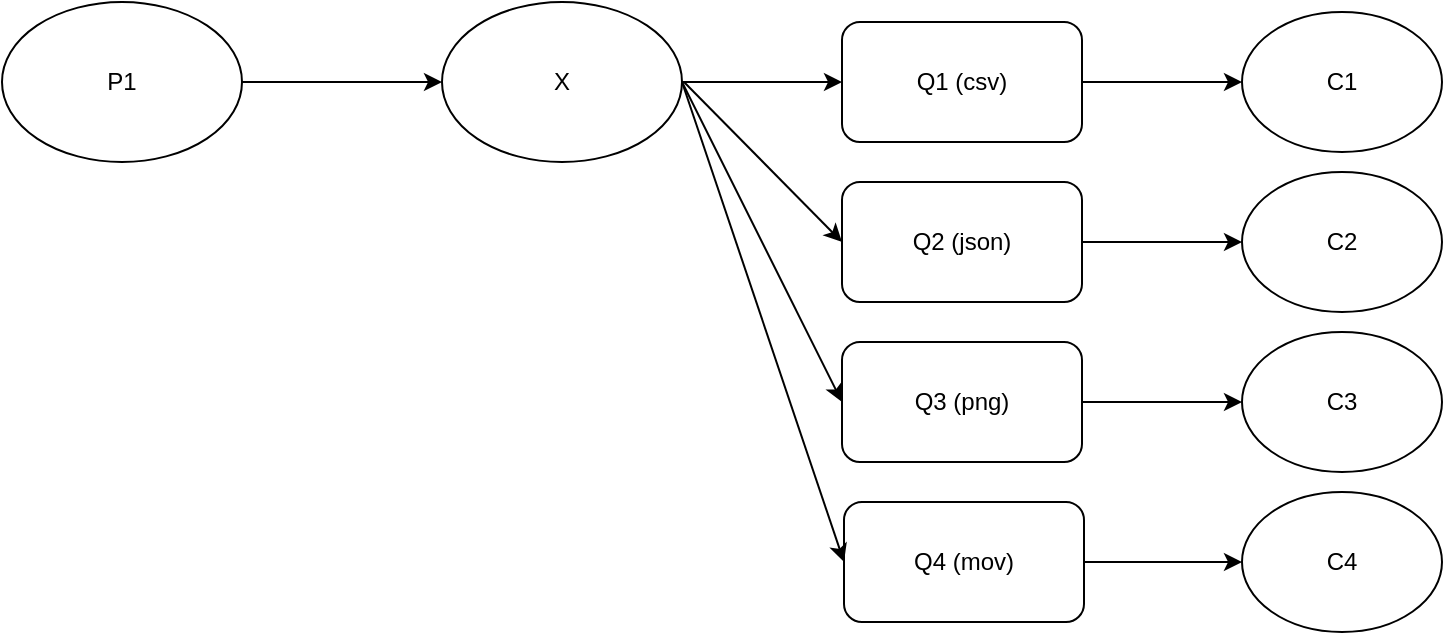 <mxfile version="14.4.8" type="device" pages="2"><diagram id="IP-ITNwaKgM_fb76D5fd" name="Page-1"><mxGraphModel dx="1512" dy="1064" grid="1" gridSize="10" guides="1" tooltips="1" connect="1" arrows="1" fold="1" page="1" pageScale="1" pageWidth="827" pageHeight="1169" math="0" shadow="0"><root><mxCell id="0"/><mxCell id="1" parent="0"/><mxCell id="BsGwI57aUY6W-s8sKkO5-1" value="P1" style="ellipse;whiteSpace=wrap;html=1;" vertex="1" parent="1"><mxGeometry x="20" y="40" width="120" height="80" as="geometry"/></mxCell><mxCell id="BsGwI57aUY6W-s8sKkO5-3" value="X" style="ellipse;whiteSpace=wrap;html=1;" vertex="1" parent="1"><mxGeometry x="240" y="40" width="120" height="80" as="geometry"/></mxCell><mxCell id="BsGwI57aUY6W-s8sKkO5-4" value="" style="endArrow=classic;html=1;exitX=1;exitY=0.5;exitDx=0;exitDy=0;entryX=0;entryY=0.5;entryDx=0;entryDy=0;" edge="1" parent="1" source="BsGwI57aUY6W-s8sKkO5-1" target="BsGwI57aUY6W-s8sKkO5-3"><mxGeometry width="50" height="50" relative="1" as="geometry"><mxPoint x="250" y="380" as="sourcePoint"/><mxPoint x="300" y="330" as="targetPoint"/></mxGeometry></mxCell><mxCell id="BsGwI57aUY6W-s8sKkO5-5" value="Q1 (csv)" style="rounded=1;whiteSpace=wrap;html=1;" vertex="1" parent="1"><mxGeometry x="440" y="50" width="120" height="60" as="geometry"/></mxCell><mxCell id="BsGwI57aUY6W-s8sKkO5-6" value="" style="endArrow=classic;html=1;exitX=1;exitY=0.5;exitDx=0;exitDy=0;" edge="1" parent="1" source="BsGwI57aUY6W-s8sKkO5-3" target="BsGwI57aUY6W-s8sKkO5-5"><mxGeometry width="50" height="50" relative="1" as="geometry"><mxPoint x="250" y="380" as="sourcePoint"/><mxPoint x="300" y="330" as="targetPoint"/></mxGeometry></mxCell><mxCell id="BsGwI57aUY6W-s8sKkO5-7" value="Q2 (json)" style="rounded=1;whiteSpace=wrap;html=1;" vertex="1" parent="1"><mxGeometry x="440" y="130" width="120" height="60" as="geometry"/></mxCell><mxCell id="BsGwI57aUY6W-s8sKkO5-8" value="Q4 (mov)" style="rounded=1;whiteSpace=wrap;html=1;" vertex="1" parent="1"><mxGeometry x="441" y="290" width="120" height="60" as="geometry"/></mxCell><mxCell id="BsGwI57aUY6W-s8sKkO5-9" value="Q3 (png)" style="rounded=1;whiteSpace=wrap;html=1;" vertex="1" parent="1"><mxGeometry x="440" y="210" width="120" height="60" as="geometry"/></mxCell><mxCell id="BsGwI57aUY6W-s8sKkO5-10" value="" style="endArrow=classic;html=1;entryX=0;entryY=0.5;entryDx=0;entryDy=0;" edge="1" parent="1" target="BsGwI57aUY6W-s8sKkO5-7"><mxGeometry width="50" height="50" relative="1" as="geometry"><mxPoint x="361" y="80" as="sourcePoint"/><mxPoint x="300" y="330" as="targetPoint"/></mxGeometry></mxCell><mxCell id="BsGwI57aUY6W-s8sKkO5-11" value="" style="endArrow=classic;html=1;entryX=0;entryY=0.5;entryDx=0;entryDy=0;" edge="1" parent="1" target="BsGwI57aUY6W-s8sKkO5-9"><mxGeometry width="50" height="50" relative="1" as="geometry"><mxPoint x="360" y="80" as="sourcePoint"/><mxPoint x="300" y="330" as="targetPoint"/></mxGeometry></mxCell><mxCell id="BsGwI57aUY6W-s8sKkO5-12" value="" style="endArrow=classic;html=1;entryX=0;entryY=0.5;entryDx=0;entryDy=0;exitX=1;exitY=0.5;exitDx=0;exitDy=0;" edge="1" parent="1" source="BsGwI57aUY6W-s8sKkO5-3" target="BsGwI57aUY6W-s8sKkO5-8"><mxGeometry width="50" height="50" relative="1" as="geometry"><mxPoint x="250" y="380" as="sourcePoint"/><mxPoint x="300" y="330" as="targetPoint"/></mxGeometry></mxCell><mxCell id="BsGwI57aUY6W-s8sKkO5-13" value="C4" style="ellipse;whiteSpace=wrap;html=1;" vertex="1" parent="1"><mxGeometry x="640" y="285" width="100" height="70" as="geometry"/></mxCell><mxCell id="BsGwI57aUY6W-s8sKkO5-14" value="C3" style="ellipse;whiteSpace=wrap;html=1;" vertex="1" parent="1"><mxGeometry x="640" y="205" width="100" height="70" as="geometry"/></mxCell><mxCell id="BsGwI57aUY6W-s8sKkO5-15" value="C2" style="ellipse;whiteSpace=wrap;html=1;" vertex="1" parent="1"><mxGeometry x="640" y="125" width="100" height="70" as="geometry"/></mxCell><mxCell id="BsGwI57aUY6W-s8sKkO5-16" value="C1" style="ellipse;whiteSpace=wrap;html=1;" vertex="1" parent="1"><mxGeometry x="640" y="45" width="100" height="70" as="geometry"/></mxCell><mxCell id="BsGwI57aUY6W-s8sKkO5-17" value="" style="endArrow=classic;html=1;exitX=1;exitY=0.5;exitDx=0;exitDy=0;entryX=0;entryY=0.5;entryDx=0;entryDy=0;" edge="1" parent="1" source="BsGwI57aUY6W-s8sKkO5-7" target="BsGwI57aUY6W-s8sKkO5-15"><mxGeometry width="50" height="50" relative="1" as="geometry"><mxPoint x="250" y="380" as="sourcePoint"/><mxPoint x="300" y="330" as="targetPoint"/></mxGeometry></mxCell><mxCell id="BsGwI57aUY6W-s8sKkO5-18" value="" style="endArrow=classic;html=1;entryX=0;entryY=0.5;entryDx=0;entryDy=0;exitX=1;exitY=0.5;exitDx=0;exitDy=0;" edge="1" parent="1" source="BsGwI57aUY6W-s8sKkO5-5" target="BsGwI57aUY6W-s8sKkO5-16"><mxGeometry width="50" height="50" relative="1" as="geometry"><mxPoint x="250" y="380" as="sourcePoint"/><mxPoint x="300" y="330" as="targetPoint"/></mxGeometry></mxCell><mxCell id="BsGwI57aUY6W-s8sKkO5-19" value="" style="endArrow=classic;html=1;entryX=0;entryY=0.5;entryDx=0;entryDy=0;exitX=1;exitY=0.5;exitDx=0;exitDy=0;" edge="1" parent="1" source="BsGwI57aUY6W-s8sKkO5-9" target="BsGwI57aUY6W-s8sKkO5-14"><mxGeometry width="50" height="50" relative="1" as="geometry"><mxPoint x="250" y="380" as="sourcePoint"/><mxPoint x="300" y="330" as="targetPoint"/></mxGeometry></mxCell><mxCell id="BsGwI57aUY6W-s8sKkO5-20" value="" style="endArrow=classic;html=1;entryX=0;entryY=0.5;entryDx=0;entryDy=0;exitX=1;exitY=0.5;exitDx=0;exitDy=0;" edge="1" parent="1" source="BsGwI57aUY6W-s8sKkO5-8" target="BsGwI57aUY6W-s8sKkO5-13"><mxGeometry width="50" height="50" relative="1" as="geometry"><mxPoint x="250" y="380" as="sourcePoint"/><mxPoint x="300" y="330" as="targetPoint"/></mxGeometry></mxCell></root></mxGraphModel></diagram><diagram name="Page-2" id="bel1ZlRNqhqKveFIu7aB"><mxGraphModel dx="1512" dy="1064" grid="1" gridSize="10" guides="1" tooltips="1" connect="1" arrows="1" fold="1" page="1" pageScale="1" pageWidth="827" pageHeight="1169" math="0" shadow="0"><root><mxCell id="pJg_CCQnOWzsfw3nGP0D-0"/><mxCell id="pJg_CCQnOWzsfw3nGP0D-1" parent="pJg_CCQnOWzsfw3nGP0D-0"/><mxCell id="pJg_CCQnOWzsfw3nGP0D-2" value="P1" style="ellipse;whiteSpace=wrap;html=1;" vertex="1" parent="pJg_CCQnOWzsfw3nGP0D-1"><mxGeometry x="20" y="40" width="120" height="80" as="geometry"/></mxCell><mxCell id="pJg_CCQnOWzsfw3nGP0D-3" value="X" style="ellipse;whiteSpace=wrap;html=1;" vertex="1" parent="pJg_CCQnOWzsfw3nGP0D-1"><mxGeometry x="240" y="40" width="120" height="80" as="geometry"/></mxCell><mxCell id="pJg_CCQnOWzsfw3nGP0D-4" value="" style="endArrow=classic;html=1;exitX=1;exitY=0.5;exitDx=0;exitDy=0;entryX=0;entryY=0.5;entryDx=0;entryDy=0;" edge="1" parent="pJg_CCQnOWzsfw3nGP0D-1" source="pJg_CCQnOWzsfw3nGP0D-2" target="pJg_CCQnOWzsfw3nGP0D-3"><mxGeometry width="50" height="50" relative="1" as="geometry"><mxPoint x="250" y="380" as="sourcePoint"/><mxPoint x="300" y="330" as="targetPoint"/></mxGeometry></mxCell><mxCell id="pJg_CCQnOWzsfw3nGP0D-5" value="Q1 (text.csv)" style="rounded=1;whiteSpace=wrap;html=1;" vertex="1" parent="pJg_CCQnOWzsfw3nGP0D-1"><mxGeometry x="440" y="50" width="120" height="60" as="geometry"/></mxCell><mxCell id="pJg_CCQnOWzsfw3nGP0D-6" value="" style="endArrow=classic;html=1;exitX=1;exitY=0.5;exitDx=0;exitDy=0;" edge="1" parent="pJg_CCQnOWzsfw3nGP0D-1" source="pJg_CCQnOWzsfw3nGP0D-3" target="pJg_CCQnOWzsfw3nGP0D-5"><mxGeometry width="50" height="50" relative="1" as="geometry"><mxPoint x="250" y="380" as="sourcePoint"/><mxPoint x="300" y="330" as="targetPoint"/></mxGeometry></mxCell><mxCell id="pJg_CCQnOWzsfw3nGP0D-7" value="Q2 (*.json)" style="rounded=1;whiteSpace=wrap;html=1;" vertex="1" parent="pJg_CCQnOWzsfw3nGP0D-1"><mxGeometry x="440" y="130" width="120" height="60" as="geometry"/></mxCell><mxCell id="pJg_CCQnOWzsfw3nGP0D-8" value="Q4 (media.mov)" style="rounded=1;whiteSpace=wrap;html=1;" vertex="1" parent="pJg_CCQnOWzsfw3nGP0D-1"><mxGeometry x="441" y="290" width="120" height="60" as="geometry"/></mxCell><mxCell id="pJg_CCQnOWzsfw3nGP0D-9" value="Q3 (media.png)" style="rounded=1;whiteSpace=wrap;html=1;" vertex="1" parent="pJg_CCQnOWzsfw3nGP0D-1"><mxGeometry x="440" y="210" width="120" height="60" as="geometry"/></mxCell><mxCell id="pJg_CCQnOWzsfw3nGP0D-10" value="" style="endArrow=classic;html=1;entryX=0;entryY=0.5;entryDx=0;entryDy=0;" edge="1" parent="pJg_CCQnOWzsfw3nGP0D-1" target="pJg_CCQnOWzsfw3nGP0D-7"><mxGeometry width="50" height="50" relative="1" as="geometry"><mxPoint x="361" y="80" as="sourcePoint"/><mxPoint x="300" y="330" as="targetPoint"/></mxGeometry></mxCell><mxCell id="pJg_CCQnOWzsfw3nGP0D-11" value="" style="endArrow=classic;html=1;entryX=0;entryY=0.5;entryDx=0;entryDy=0;" edge="1" parent="pJg_CCQnOWzsfw3nGP0D-1" target="pJg_CCQnOWzsfw3nGP0D-9"><mxGeometry width="50" height="50" relative="1" as="geometry"><mxPoint x="360" y="80" as="sourcePoint"/><mxPoint x="300" y="330" as="targetPoint"/></mxGeometry></mxCell><mxCell id="pJg_CCQnOWzsfw3nGP0D-12" value="" style="endArrow=classic;html=1;entryX=0;entryY=0.5;entryDx=0;entryDy=0;exitX=1;exitY=0.5;exitDx=0;exitDy=0;" edge="1" parent="pJg_CCQnOWzsfw3nGP0D-1" source="pJg_CCQnOWzsfw3nGP0D-3" target="pJg_CCQnOWzsfw3nGP0D-8"><mxGeometry width="50" height="50" relative="1" as="geometry"><mxPoint x="250" y="380" as="sourcePoint"/><mxPoint x="300" y="330" as="targetPoint"/></mxGeometry></mxCell><mxCell id="pJg_CCQnOWzsfw3nGP0D-13" value="C4" style="ellipse;whiteSpace=wrap;html=1;" vertex="1" parent="pJg_CCQnOWzsfw3nGP0D-1"><mxGeometry x="640" y="285" width="100" height="70" as="geometry"/></mxCell><mxCell id="pJg_CCQnOWzsfw3nGP0D-14" value="C3" style="ellipse;whiteSpace=wrap;html=1;" vertex="1" parent="pJg_CCQnOWzsfw3nGP0D-1"><mxGeometry x="640" y="205" width="100" height="70" as="geometry"/></mxCell><mxCell id="pJg_CCQnOWzsfw3nGP0D-15" value="C2" style="ellipse;whiteSpace=wrap;html=1;" vertex="1" parent="pJg_CCQnOWzsfw3nGP0D-1"><mxGeometry x="640" y="125" width="100" height="70" as="geometry"/></mxCell><mxCell id="pJg_CCQnOWzsfw3nGP0D-16" value="C1" style="ellipse;whiteSpace=wrap;html=1;" vertex="1" parent="pJg_CCQnOWzsfw3nGP0D-1"><mxGeometry x="640" y="45" width="100" height="70" as="geometry"/></mxCell><mxCell id="pJg_CCQnOWzsfw3nGP0D-17" value="" style="endArrow=classic;html=1;exitX=1;exitY=0.5;exitDx=0;exitDy=0;entryX=0;entryY=0.5;entryDx=0;entryDy=0;" edge="1" parent="pJg_CCQnOWzsfw3nGP0D-1" source="pJg_CCQnOWzsfw3nGP0D-7" target="pJg_CCQnOWzsfw3nGP0D-15"><mxGeometry width="50" height="50" relative="1" as="geometry"><mxPoint x="250" y="380" as="sourcePoint"/><mxPoint x="300" y="330" as="targetPoint"/></mxGeometry></mxCell><mxCell id="pJg_CCQnOWzsfw3nGP0D-18" value="" style="endArrow=classic;html=1;entryX=0;entryY=0.5;entryDx=0;entryDy=0;exitX=1;exitY=0.5;exitDx=0;exitDy=0;" edge="1" parent="pJg_CCQnOWzsfw3nGP0D-1" source="pJg_CCQnOWzsfw3nGP0D-5" target="pJg_CCQnOWzsfw3nGP0D-16"><mxGeometry width="50" height="50" relative="1" as="geometry"><mxPoint x="250" y="380" as="sourcePoint"/><mxPoint x="300" y="330" as="targetPoint"/></mxGeometry></mxCell><mxCell id="pJg_CCQnOWzsfw3nGP0D-19" value="" style="endArrow=classic;html=1;entryX=0;entryY=0.5;entryDx=0;entryDy=0;exitX=1;exitY=0.5;exitDx=0;exitDy=0;" edge="1" parent="pJg_CCQnOWzsfw3nGP0D-1" source="pJg_CCQnOWzsfw3nGP0D-9" target="pJg_CCQnOWzsfw3nGP0D-14"><mxGeometry width="50" height="50" relative="1" as="geometry"><mxPoint x="250" y="380" as="sourcePoint"/><mxPoint x="300" y="330" as="targetPoint"/></mxGeometry></mxCell><mxCell id="pJg_CCQnOWzsfw3nGP0D-20" value="" style="endArrow=classic;html=1;entryX=0;entryY=0.5;entryDx=0;entryDy=0;exitX=1;exitY=0.5;exitDx=0;exitDy=0;" edge="1" parent="pJg_CCQnOWzsfw3nGP0D-1" source="pJg_CCQnOWzsfw3nGP0D-8" target="pJg_CCQnOWzsfw3nGP0D-13"><mxGeometry width="50" height="50" relative="1" as="geometry"><mxPoint x="250" y="380" as="sourcePoint"/><mxPoint x="300" y="330" as="targetPoint"/></mxGeometry></mxCell><mxCell id="pJg_CCQnOWzsfw3nGP0D-21" value="Q5 (media.*)" style="rounded=1;whiteSpace=wrap;html=1;" vertex="1" parent="pJg_CCQnOWzsfw3nGP0D-1"><mxGeometry x="441" y="375" width="120" height="60" as="geometry"/></mxCell><mxCell id="pJg_CCQnOWzsfw3nGP0D-22" value="C5" style="ellipse;whiteSpace=wrap;html=1;" vertex="1" parent="pJg_CCQnOWzsfw3nGP0D-1"><mxGeometry x="640" y="370" width="100" height="70" as="geometry"/></mxCell><mxCell id="pJg_CCQnOWzsfw3nGP0D-23" value="" style="endArrow=classic;html=1;entryX=0;entryY=0.5;entryDx=0;entryDy=0;exitX=1;exitY=0.5;exitDx=0;exitDy=0;" edge="1" parent="pJg_CCQnOWzsfw3nGP0D-1" source="pJg_CCQnOWzsfw3nGP0D-21" target="pJg_CCQnOWzsfw3nGP0D-22"><mxGeometry width="50" height="50" relative="1" as="geometry"><mxPoint x="250" y="465" as="sourcePoint"/><mxPoint x="300" y="415" as="targetPoint"/></mxGeometry></mxCell><mxCell id="pJg_CCQnOWzsfw3nGP0D-24" value="Q6 (text.*)" style="rounded=1;whiteSpace=wrap;html=1;" vertex="1" parent="pJg_CCQnOWzsfw3nGP0D-1"><mxGeometry x="441" y="455" width="120" height="60" as="geometry"/></mxCell><mxCell id="pJg_CCQnOWzsfw3nGP0D-25" value="C6" style="ellipse;whiteSpace=wrap;html=1;" vertex="1" parent="pJg_CCQnOWzsfw3nGP0D-1"><mxGeometry x="640" y="450" width="100" height="70" as="geometry"/></mxCell><mxCell id="pJg_CCQnOWzsfw3nGP0D-26" value="" style="endArrow=classic;html=1;entryX=0;entryY=0.5;entryDx=0;entryDy=0;exitX=1;exitY=0.5;exitDx=0;exitDy=0;" edge="1" parent="pJg_CCQnOWzsfw3nGP0D-1" source="pJg_CCQnOWzsfw3nGP0D-24" target="pJg_CCQnOWzsfw3nGP0D-25"><mxGeometry width="50" height="50" relative="1" as="geometry"><mxPoint x="250" y="545" as="sourcePoint"/><mxPoint x="300" y="495" as="targetPoint"/></mxGeometry></mxCell><mxCell id="pJg_CCQnOWzsfw3nGP0D-27" value="" style="endArrow=classic;html=1;entryX=0;entryY=0.5;entryDx=0;entryDy=0;exitX=1;exitY=0.5;exitDx=0;exitDy=0;" edge="1" parent="pJg_CCQnOWzsfw3nGP0D-1" source="pJg_CCQnOWzsfw3nGP0D-3" target="pJg_CCQnOWzsfw3nGP0D-24"><mxGeometry width="50" height="50" relative="1" as="geometry"><mxPoint x="390" y="380" as="sourcePoint"/><mxPoint x="440" y="330" as="targetPoint"/></mxGeometry></mxCell><mxCell id="pJg_CCQnOWzsfw3nGP0D-28" value="" style="endArrow=classic;html=1;entryX=0;entryY=0.5;entryDx=0;entryDy=0;exitX=1;exitY=0.5;exitDx=0;exitDy=0;" edge="1" parent="pJg_CCQnOWzsfw3nGP0D-1" source="pJg_CCQnOWzsfw3nGP0D-3" target="pJg_CCQnOWzsfw3nGP0D-21"><mxGeometry width="50" height="50" relative="1" as="geometry"><mxPoint x="390" y="380" as="sourcePoint"/><mxPoint x="440" y="330" as="targetPoint"/></mxGeometry></mxCell></root></mxGraphModel></diagram></mxfile>